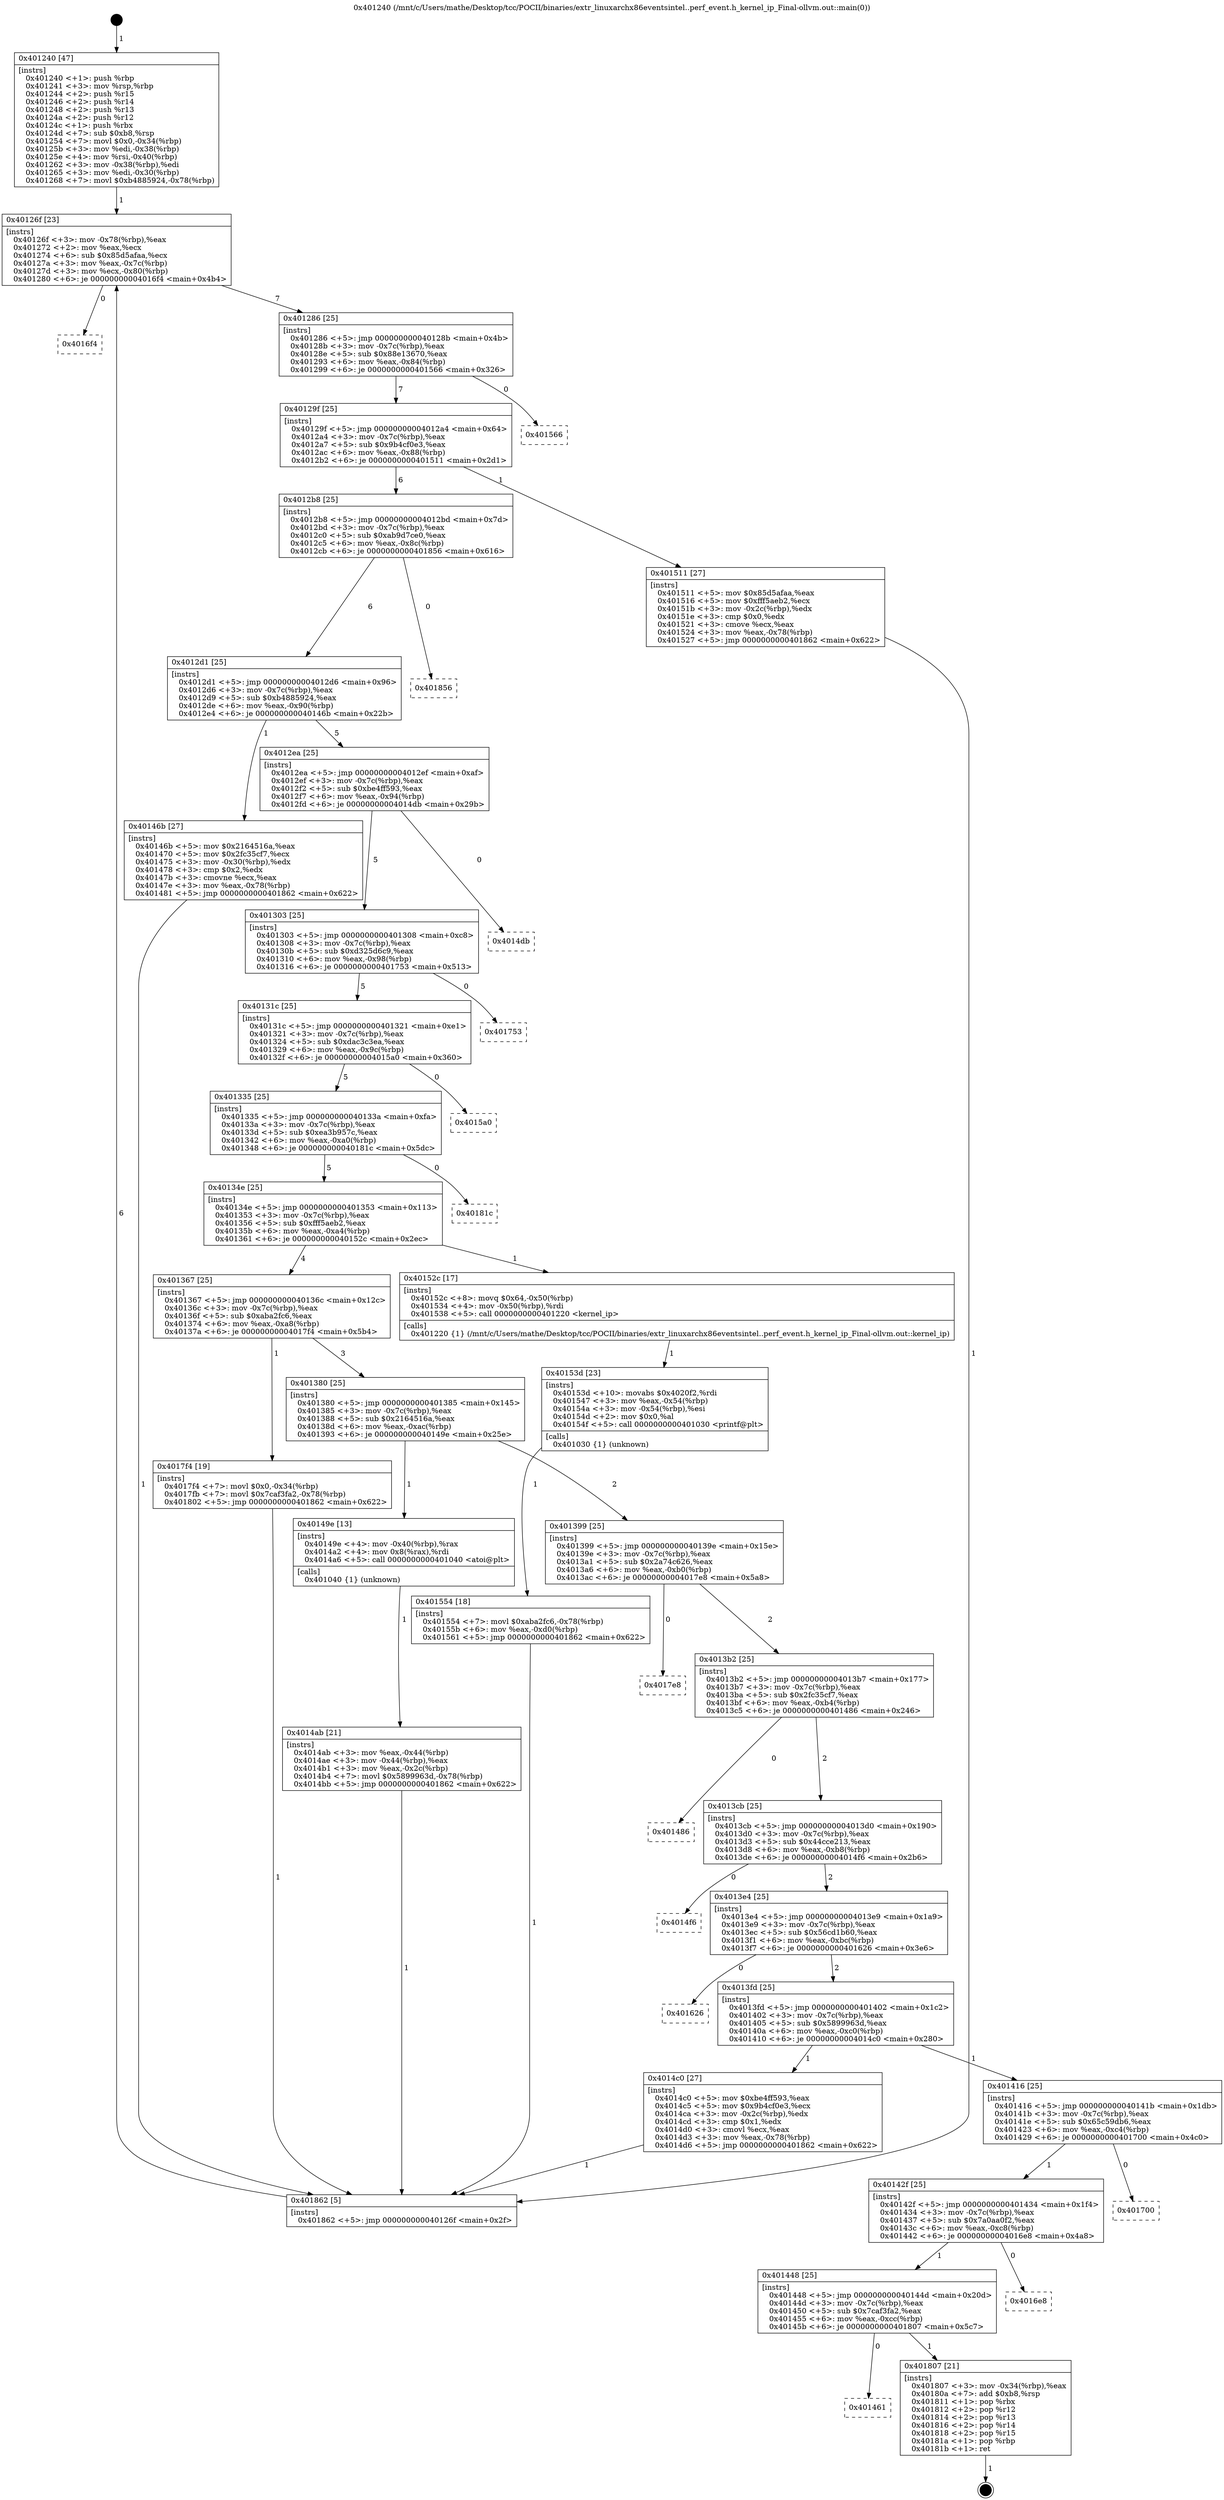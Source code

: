 digraph "0x401240" {
  label = "0x401240 (/mnt/c/Users/mathe/Desktop/tcc/POCII/binaries/extr_linuxarchx86eventsintel..perf_event.h_kernel_ip_Final-ollvm.out::main(0))"
  labelloc = "t"
  node[shape=record]

  Entry [label="",width=0.3,height=0.3,shape=circle,fillcolor=black,style=filled]
  "0x40126f" [label="{
     0x40126f [23]\l
     | [instrs]\l
     &nbsp;&nbsp;0x40126f \<+3\>: mov -0x78(%rbp),%eax\l
     &nbsp;&nbsp;0x401272 \<+2\>: mov %eax,%ecx\l
     &nbsp;&nbsp;0x401274 \<+6\>: sub $0x85d5afaa,%ecx\l
     &nbsp;&nbsp;0x40127a \<+3\>: mov %eax,-0x7c(%rbp)\l
     &nbsp;&nbsp;0x40127d \<+3\>: mov %ecx,-0x80(%rbp)\l
     &nbsp;&nbsp;0x401280 \<+6\>: je 00000000004016f4 \<main+0x4b4\>\l
  }"]
  "0x4016f4" [label="{
     0x4016f4\l
  }", style=dashed]
  "0x401286" [label="{
     0x401286 [25]\l
     | [instrs]\l
     &nbsp;&nbsp;0x401286 \<+5\>: jmp 000000000040128b \<main+0x4b\>\l
     &nbsp;&nbsp;0x40128b \<+3\>: mov -0x7c(%rbp),%eax\l
     &nbsp;&nbsp;0x40128e \<+5\>: sub $0x88e13670,%eax\l
     &nbsp;&nbsp;0x401293 \<+6\>: mov %eax,-0x84(%rbp)\l
     &nbsp;&nbsp;0x401299 \<+6\>: je 0000000000401566 \<main+0x326\>\l
  }"]
  Exit [label="",width=0.3,height=0.3,shape=circle,fillcolor=black,style=filled,peripheries=2]
  "0x401566" [label="{
     0x401566\l
  }", style=dashed]
  "0x40129f" [label="{
     0x40129f [25]\l
     | [instrs]\l
     &nbsp;&nbsp;0x40129f \<+5\>: jmp 00000000004012a4 \<main+0x64\>\l
     &nbsp;&nbsp;0x4012a4 \<+3\>: mov -0x7c(%rbp),%eax\l
     &nbsp;&nbsp;0x4012a7 \<+5\>: sub $0x9b4cf0e3,%eax\l
     &nbsp;&nbsp;0x4012ac \<+6\>: mov %eax,-0x88(%rbp)\l
     &nbsp;&nbsp;0x4012b2 \<+6\>: je 0000000000401511 \<main+0x2d1\>\l
  }"]
  "0x401461" [label="{
     0x401461\l
  }", style=dashed]
  "0x401511" [label="{
     0x401511 [27]\l
     | [instrs]\l
     &nbsp;&nbsp;0x401511 \<+5\>: mov $0x85d5afaa,%eax\l
     &nbsp;&nbsp;0x401516 \<+5\>: mov $0xfff5aeb2,%ecx\l
     &nbsp;&nbsp;0x40151b \<+3\>: mov -0x2c(%rbp),%edx\l
     &nbsp;&nbsp;0x40151e \<+3\>: cmp $0x0,%edx\l
     &nbsp;&nbsp;0x401521 \<+3\>: cmove %ecx,%eax\l
     &nbsp;&nbsp;0x401524 \<+3\>: mov %eax,-0x78(%rbp)\l
     &nbsp;&nbsp;0x401527 \<+5\>: jmp 0000000000401862 \<main+0x622\>\l
  }"]
  "0x4012b8" [label="{
     0x4012b8 [25]\l
     | [instrs]\l
     &nbsp;&nbsp;0x4012b8 \<+5\>: jmp 00000000004012bd \<main+0x7d\>\l
     &nbsp;&nbsp;0x4012bd \<+3\>: mov -0x7c(%rbp),%eax\l
     &nbsp;&nbsp;0x4012c0 \<+5\>: sub $0xab9d7ce0,%eax\l
     &nbsp;&nbsp;0x4012c5 \<+6\>: mov %eax,-0x8c(%rbp)\l
     &nbsp;&nbsp;0x4012cb \<+6\>: je 0000000000401856 \<main+0x616\>\l
  }"]
  "0x401807" [label="{
     0x401807 [21]\l
     | [instrs]\l
     &nbsp;&nbsp;0x401807 \<+3\>: mov -0x34(%rbp),%eax\l
     &nbsp;&nbsp;0x40180a \<+7\>: add $0xb8,%rsp\l
     &nbsp;&nbsp;0x401811 \<+1\>: pop %rbx\l
     &nbsp;&nbsp;0x401812 \<+2\>: pop %r12\l
     &nbsp;&nbsp;0x401814 \<+2\>: pop %r13\l
     &nbsp;&nbsp;0x401816 \<+2\>: pop %r14\l
     &nbsp;&nbsp;0x401818 \<+2\>: pop %r15\l
     &nbsp;&nbsp;0x40181a \<+1\>: pop %rbp\l
     &nbsp;&nbsp;0x40181b \<+1\>: ret\l
  }"]
  "0x401856" [label="{
     0x401856\l
  }", style=dashed]
  "0x4012d1" [label="{
     0x4012d1 [25]\l
     | [instrs]\l
     &nbsp;&nbsp;0x4012d1 \<+5\>: jmp 00000000004012d6 \<main+0x96\>\l
     &nbsp;&nbsp;0x4012d6 \<+3\>: mov -0x7c(%rbp),%eax\l
     &nbsp;&nbsp;0x4012d9 \<+5\>: sub $0xb4885924,%eax\l
     &nbsp;&nbsp;0x4012de \<+6\>: mov %eax,-0x90(%rbp)\l
     &nbsp;&nbsp;0x4012e4 \<+6\>: je 000000000040146b \<main+0x22b\>\l
  }"]
  "0x401448" [label="{
     0x401448 [25]\l
     | [instrs]\l
     &nbsp;&nbsp;0x401448 \<+5\>: jmp 000000000040144d \<main+0x20d\>\l
     &nbsp;&nbsp;0x40144d \<+3\>: mov -0x7c(%rbp),%eax\l
     &nbsp;&nbsp;0x401450 \<+5\>: sub $0x7caf3fa2,%eax\l
     &nbsp;&nbsp;0x401455 \<+6\>: mov %eax,-0xcc(%rbp)\l
     &nbsp;&nbsp;0x40145b \<+6\>: je 0000000000401807 \<main+0x5c7\>\l
  }"]
  "0x40146b" [label="{
     0x40146b [27]\l
     | [instrs]\l
     &nbsp;&nbsp;0x40146b \<+5\>: mov $0x2164516a,%eax\l
     &nbsp;&nbsp;0x401470 \<+5\>: mov $0x2fc35cf7,%ecx\l
     &nbsp;&nbsp;0x401475 \<+3\>: mov -0x30(%rbp),%edx\l
     &nbsp;&nbsp;0x401478 \<+3\>: cmp $0x2,%edx\l
     &nbsp;&nbsp;0x40147b \<+3\>: cmovne %ecx,%eax\l
     &nbsp;&nbsp;0x40147e \<+3\>: mov %eax,-0x78(%rbp)\l
     &nbsp;&nbsp;0x401481 \<+5\>: jmp 0000000000401862 \<main+0x622\>\l
  }"]
  "0x4012ea" [label="{
     0x4012ea [25]\l
     | [instrs]\l
     &nbsp;&nbsp;0x4012ea \<+5\>: jmp 00000000004012ef \<main+0xaf\>\l
     &nbsp;&nbsp;0x4012ef \<+3\>: mov -0x7c(%rbp),%eax\l
     &nbsp;&nbsp;0x4012f2 \<+5\>: sub $0xbe4ff593,%eax\l
     &nbsp;&nbsp;0x4012f7 \<+6\>: mov %eax,-0x94(%rbp)\l
     &nbsp;&nbsp;0x4012fd \<+6\>: je 00000000004014db \<main+0x29b\>\l
  }"]
  "0x401862" [label="{
     0x401862 [5]\l
     | [instrs]\l
     &nbsp;&nbsp;0x401862 \<+5\>: jmp 000000000040126f \<main+0x2f\>\l
  }"]
  "0x401240" [label="{
     0x401240 [47]\l
     | [instrs]\l
     &nbsp;&nbsp;0x401240 \<+1\>: push %rbp\l
     &nbsp;&nbsp;0x401241 \<+3\>: mov %rsp,%rbp\l
     &nbsp;&nbsp;0x401244 \<+2\>: push %r15\l
     &nbsp;&nbsp;0x401246 \<+2\>: push %r14\l
     &nbsp;&nbsp;0x401248 \<+2\>: push %r13\l
     &nbsp;&nbsp;0x40124a \<+2\>: push %r12\l
     &nbsp;&nbsp;0x40124c \<+1\>: push %rbx\l
     &nbsp;&nbsp;0x40124d \<+7\>: sub $0xb8,%rsp\l
     &nbsp;&nbsp;0x401254 \<+7\>: movl $0x0,-0x34(%rbp)\l
     &nbsp;&nbsp;0x40125b \<+3\>: mov %edi,-0x38(%rbp)\l
     &nbsp;&nbsp;0x40125e \<+4\>: mov %rsi,-0x40(%rbp)\l
     &nbsp;&nbsp;0x401262 \<+3\>: mov -0x38(%rbp),%edi\l
     &nbsp;&nbsp;0x401265 \<+3\>: mov %edi,-0x30(%rbp)\l
     &nbsp;&nbsp;0x401268 \<+7\>: movl $0xb4885924,-0x78(%rbp)\l
  }"]
  "0x4016e8" [label="{
     0x4016e8\l
  }", style=dashed]
  "0x4014db" [label="{
     0x4014db\l
  }", style=dashed]
  "0x401303" [label="{
     0x401303 [25]\l
     | [instrs]\l
     &nbsp;&nbsp;0x401303 \<+5\>: jmp 0000000000401308 \<main+0xc8\>\l
     &nbsp;&nbsp;0x401308 \<+3\>: mov -0x7c(%rbp),%eax\l
     &nbsp;&nbsp;0x40130b \<+5\>: sub $0xd325d6c9,%eax\l
     &nbsp;&nbsp;0x401310 \<+6\>: mov %eax,-0x98(%rbp)\l
     &nbsp;&nbsp;0x401316 \<+6\>: je 0000000000401753 \<main+0x513\>\l
  }"]
  "0x40142f" [label="{
     0x40142f [25]\l
     | [instrs]\l
     &nbsp;&nbsp;0x40142f \<+5\>: jmp 0000000000401434 \<main+0x1f4\>\l
     &nbsp;&nbsp;0x401434 \<+3\>: mov -0x7c(%rbp),%eax\l
     &nbsp;&nbsp;0x401437 \<+5\>: sub $0x7a0aa0f2,%eax\l
     &nbsp;&nbsp;0x40143c \<+6\>: mov %eax,-0xc8(%rbp)\l
     &nbsp;&nbsp;0x401442 \<+6\>: je 00000000004016e8 \<main+0x4a8\>\l
  }"]
  "0x401753" [label="{
     0x401753\l
  }", style=dashed]
  "0x40131c" [label="{
     0x40131c [25]\l
     | [instrs]\l
     &nbsp;&nbsp;0x40131c \<+5\>: jmp 0000000000401321 \<main+0xe1\>\l
     &nbsp;&nbsp;0x401321 \<+3\>: mov -0x7c(%rbp),%eax\l
     &nbsp;&nbsp;0x401324 \<+5\>: sub $0xdac3c3ea,%eax\l
     &nbsp;&nbsp;0x401329 \<+6\>: mov %eax,-0x9c(%rbp)\l
     &nbsp;&nbsp;0x40132f \<+6\>: je 00000000004015a0 \<main+0x360\>\l
  }"]
  "0x401700" [label="{
     0x401700\l
  }", style=dashed]
  "0x4015a0" [label="{
     0x4015a0\l
  }", style=dashed]
  "0x401335" [label="{
     0x401335 [25]\l
     | [instrs]\l
     &nbsp;&nbsp;0x401335 \<+5\>: jmp 000000000040133a \<main+0xfa\>\l
     &nbsp;&nbsp;0x40133a \<+3\>: mov -0x7c(%rbp),%eax\l
     &nbsp;&nbsp;0x40133d \<+5\>: sub $0xea3b957c,%eax\l
     &nbsp;&nbsp;0x401342 \<+6\>: mov %eax,-0xa0(%rbp)\l
     &nbsp;&nbsp;0x401348 \<+6\>: je 000000000040181c \<main+0x5dc\>\l
  }"]
  "0x401554" [label="{
     0x401554 [18]\l
     | [instrs]\l
     &nbsp;&nbsp;0x401554 \<+7\>: movl $0xaba2fc6,-0x78(%rbp)\l
     &nbsp;&nbsp;0x40155b \<+6\>: mov %eax,-0xd0(%rbp)\l
     &nbsp;&nbsp;0x401561 \<+5\>: jmp 0000000000401862 \<main+0x622\>\l
  }"]
  "0x40181c" [label="{
     0x40181c\l
  }", style=dashed]
  "0x40134e" [label="{
     0x40134e [25]\l
     | [instrs]\l
     &nbsp;&nbsp;0x40134e \<+5\>: jmp 0000000000401353 \<main+0x113\>\l
     &nbsp;&nbsp;0x401353 \<+3\>: mov -0x7c(%rbp),%eax\l
     &nbsp;&nbsp;0x401356 \<+5\>: sub $0xfff5aeb2,%eax\l
     &nbsp;&nbsp;0x40135b \<+6\>: mov %eax,-0xa4(%rbp)\l
     &nbsp;&nbsp;0x401361 \<+6\>: je 000000000040152c \<main+0x2ec\>\l
  }"]
  "0x40153d" [label="{
     0x40153d [23]\l
     | [instrs]\l
     &nbsp;&nbsp;0x40153d \<+10\>: movabs $0x4020f2,%rdi\l
     &nbsp;&nbsp;0x401547 \<+3\>: mov %eax,-0x54(%rbp)\l
     &nbsp;&nbsp;0x40154a \<+3\>: mov -0x54(%rbp),%esi\l
     &nbsp;&nbsp;0x40154d \<+2\>: mov $0x0,%al\l
     &nbsp;&nbsp;0x40154f \<+5\>: call 0000000000401030 \<printf@plt\>\l
     | [calls]\l
     &nbsp;&nbsp;0x401030 \{1\} (unknown)\l
  }"]
  "0x40152c" [label="{
     0x40152c [17]\l
     | [instrs]\l
     &nbsp;&nbsp;0x40152c \<+8\>: movq $0x64,-0x50(%rbp)\l
     &nbsp;&nbsp;0x401534 \<+4\>: mov -0x50(%rbp),%rdi\l
     &nbsp;&nbsp;0x401538 \<+5\>: call 0000000000401220 \<kernel_ip\>\l
     | [calls]\l
     &nbsp;&nbsp;0x401220 \{1\} (/mnt/c/Users/mathe/Desktop/tcc/POCII/binaries/extr_linuxarchx86eventsintel..perf_event.h_kernel_ip_Final-ollvm.out::kernel_ip)\l
  }"]
  "0x401367" [label="{
     0x401367 [25]\l
     | [instrs]\l
     &nbsp;&nbsp;0x401367 \<+5\>: jmp 000000000040136c \<main+0x12c\>\l
     &nbsp;&nbsp;0x40136c \<+3\>: mov -0x7c(%rbp),%eax\l
     &nbsp;&nbsp;0x40136f \<+5\>: sub $0xaba2fc6,%eax\l
     &nbsp;&nbsp;0x401374 \<+6\>: mov %eax,-0xa8(%rbp)\l
     &nbsp;&nbsp;0x40137a \<+6\>: je 00000000004017f4 \<main+0x5b4\>\l
  }"]
  "0x401416" [label="{
     0x401416 [25]\l
     | [instrs]\l
     &nbsp;&nbsp;0x401416 \<+5\>: jmp 000000000040141b \<main+0x1db\>\l
     &nbsp;&nbsp;0x40141b \<+3\>: mov -0x7c(%rbp),%eax\l
     &nbsp;&nbsp;0x40141e \<+5\>: sub $0x65c59db6,%eax\l
     &nbsp;&nbsp;0x401423 \<+6\>: mov %eax,-0xc4(%rbp)\l
     &nbsp;&nbsp;0x401429 \<+6\>: je 0000000000401700 \<main+0x4c0\>\l
  }"]
  "0x4017f4" [label="{
     0x4017f4 [19]\l
     | [instrs]\l
     &nbsp;&nbsp;0x4017f4 \<+7\>: movl $0x0,-0x34(%rbp)\l
     &nbsp;&nbsp;0x4017fb \<+7\>: movl $0x7caf3fa2,-0x78(%rbp)\l
     &nbsp;&nbsp;0x401802 \<+5\>: jmp 0000000000401862 \<main+0x622\>\l
  }"]
  "0x401380" [label="{
     0x401380 [25]\l
     | [instrs]\l
     &nbsp;&nbsp;0x401380 \<+5\>: jmp 0000000000401385 \<main+0x145\>\l
     &nbsp;&nbsp;0x401385 \<+3\>: mov -0x7c(%rbp),%eax\l
     &nbsp;&nbsp;0x401388 \<+5\>: sub $0x2164516a,%eax\l
     &nbsp;&nbsp;0x40138d \<+6\>: mov %eax,-0xac(%rbp)\l
     &nbsp;&nbsp;0x401393 \<+6\>: je 000000000040149e \<main+0x25e\>\l
  }"]
  "0x4014c0" [label="{
     0x4014c0 [27]\l
     | [instrs]\l
     &nbsp;&nbsp;0x4014c0 \<+5\>: mov $0xbe4ff593,%eax\l
     &nbsp;&nbsp;0x4014c5 \<+5\>: mov $0x9b4cf0e3,%ecx\l
     &nbsp;&nbsp;0x4014ca \<+3\>: mov -0x2c(%rbp),%edx\l
     &nbsp;&nbsp;0x4014cd \<+3\>: cmp $0x1,%edx\l
     &nbsp;&nbsp;0x4014d0 \<+3\>: cmovl %ecx,%eax\l
     &nbsp;&nbsp;0x4014d3 \<+3\>: mov %eax,-0x78(%rbp)\l
     &nbsp;&nbsp;0x4014d6 \<+5\>: jmp 0000000000401862 \<main+0x622\>\l
  }"]
  "0x40149e" [label="{
     0x40149e [13]\l
     | [instrs]\l
     &nbsp;&nbsp;0x40149e \<+4\>: mov -0x40(%rbp),%rax\l
     &nbsp;&nbsp;0x4014a2 \<+4\>: mov 0x8(%rax),%rdi\l
     &nbsp;&nbsp;0x4014a6 \<+5\>: call 0000000000401040 \<atoi@plt\>\l
     | [calls]\l
     &nbsp;&nbsp;0x401040 \{1\} (unknown)\l
  }"]
  "0x401399" [label="{
     0x401399 [25]\l
     | [instrs]\l
     &nbsp;&nbsp;0x401399 \<+5\>: jmp 000000000040139e \<main+0x15e\>\l
     &nbsp;&nbsp;0x40139e \<+3\>: mov -0x7c(%rbp),%eax\l
     &nbsp;&nbsp;0x4013a1 \<+5\>: sub $0x2a74c626,%eax\l
     &nbsp;&nbsp;0x4013a6 \<+6\>: mov %eax,-0xb0(%rbp)\l
     &nbsp;&nbsp;0x4013ac \<+6\>: je 00000000004017e8 \<main+0x5a8\>\l
  }"]
  "0x4014ab" [label="{
     0x4014ab [21]\l
     | [instrs]\l
     &nbsp;&nbsp;0x4014ab \<+3\>: mov %eax,-0x44(%rbp)\l
     &nbsp;&nbsp;0x4014ae \<+3\>: mov -0x44(%rbp),%eax\l
     &nbsp;&nbsp;0x4014b1 \<+3\>: mov %eax,-0x2c(%rbp)\l
     &nbsp;&nbsp;0x4014b4 \<+7\>: movl $0x5899963d,-0x78(%rbp)\l
     &nbsp;&nbsp;0x4014bb \<+5\>: jmp 0000000000401862 \<main+0x622\>\l
  }"]
  "0x4013fd" [label="{
     0x4013fd [25]\l
     | [instrs]\l
     &nbsp;&nbsp;0x4013fd \<+5\>: jmp 0000000000401402 \<main+0x1c2\>\l
     &nbsp;&nbsp;0x401402 \<+3\>: mov -0x7c(%rbp),%eax\l
     &nbsp;&nbsp;0x401405 \<+5\>: sub $0x5899963d,%eax\l
     &nbsp;&nbsp;0x40140a \<+6\>: mov %eax,-0xc0(%rbp)\l
     &nbsp;&nbsp;0x401410 \<+6\>: je 00000000004014c0 \<main+0x280\>\l
  }"]
  "0x4017e8" [label="{
     0x4017e8\l
  }", style=dashed]
  "0x4013b2" [label="{
     0x4013b2 [25]\l
     | [instrs]\l
     &nbsp;&nbsp;0x4013b2 \<+5\>: jmp 00000000004013b7 \<main+0x177\>\l
     &nbsp;&nbsp;0x4013b7 \<+3\>: mov -0x7c(%rbp),%eax\l
     &nbsp;&nbsp;0x4013ba \<+5\>: sub $0x2fc35cf7,%eax\l
     &nbsp;&nbsp;0x4013bf \<+6\>: mov %eax,-0xb4(%rbp)\l
     &nbsp;&nbsp;0x4013c5 \<+6\>: je 0000000000401486 \<main+0x246\>\l
  }"]
  "0x401626" [label="{
     0x401626\l
  }", style=dashed]
  "0x401486" [label="{
     0x401486\l
  }", style=dashed]
  "0x4013cb" [label="{
     0x4013cb [25]\l
     | [instrs]\l
     &nbsp;&nbsp;0x4013cb \<+5\>: jmp 00000000004013d0 \<main+0x190\>\l
     &nbsp;&nbsp;0x4013d0 \<+3\>: mov -0x7c(%rbp),%eax\l
     &nbsp;&nbsp;0x4013d3 \<+5\>: sub $0x44cce213,%eax\l
     &nbsp;&nbsp;0x4013d8 \<+6\>: mov %eax,-0xb8(%rbp)\l
     &nbsp;&nbsp;0x4013de \<+6\>: je 00000000004014f6 \<main+0x2b6\>\l
  }"]
  "0x4013e4" [label="{
     0x4013e4 [25]\l
     | [instrs]\l
     &nbsp;&nbsp;0x4013e4 \<+5\>: jmp 00000000004013e9 \<main+0x1a9\>\l
     &nbsp;&nbsp;0x4013e9 \<+3\>: mov -0x7c(%rbp),%eax\l
     &nbsp;&nbsp;0x4013ec \<+5\>: sub $0x56cd1b60,%eax\l
     &nbsp;&nbsp;0x4013f1 \<+6\>: mov %eax,-0xbc(%rbp)\l
     &nbsp;&nbsp;0x4013f7 \<+6\>: je 0000000000401626 \<main+0x3e6\>\l
  }"]
  "0x4014f6" [label="{
     0x4014f6\l
  }", style=dashed]
  Entry -> "0x401240" [label=" 1"]
  "0x40126f" -> "0x4016f4" [label=" 0"]
  "0x40126f" -> "0x401286" [label=" 7"]
  "0x401807" -> Exit [label=" 1"]
  "0x401286" -> "0x401566" [label=" 0"]
  "0x401286" -> "0x40129f" [label=" 7"]
  "0x401448" -> "0x401461" [label=" 0"]
  "0x40129f" -> "0x401511" [label=" 1"]
  "0x40129f" -> "0x4012b8" [label=" 6"]
  "0x401448" -> "0x401807" [label=" 1"]
  "0x4012b8" -> "0x401856" [label=" 0"]
  "0x4012b8" -> "0x4012d1" [label=" 6"]
  "0x40142f" -> "0x401448" [label=" 1"]
  "0x4012d1" -> "0x40146b" [label=" 1"]
  "0x4012d1" -> "0x4012ea" [label=" 5"]
  "0x40146b" -> "0x401862" [label=" 1"]
  "0x401240" -> "0x40126f" [label=" 1"]
  "0x401862" -> "0x40126f" [label=" 6"]
  "0x40142f" -> "0x4016e8" [label=" 0"]
  "0x4012ea" -> "0x4014db" [label=" 0"]
  "0x4012ea" -> "0x401303" [label=" 5"]
  "0x401416" -> "0x40142f" [label=" 1"]
  "0x401303" -> "0x401753" [label=" 0"]
  "0x401303" -> "0x40131c" [label=" 5"]
  "0x401416" -> "0x401700" [label=" 0"]
  "0x40131c" -> "0x4015a0" [label=" 0"]
  "0x40131c" -> "0x401335" [label=" 5"]
  "0x4017f4" -> "0x401862" [label=" 1"]
  "0x401335" -> "0x40181c" [label=" 0"]
  "0x401335" -> "0x40134e" [label=" 5"]
  "0x401554" -> "0x401862" [label=" 1"]
  "0x40134e" -> "0x40152c" [label=" 1"]
  "0x40134e" -> "0x401367" [label=" 4"]
  "0x40153d" -> "0x401554" [label=" 1"]
  "0x401367" -> "0x4017f4" [label=" 1"]
  "0x401367" -> "0x401380" [label=" 3"]
  "0x40152c" -> "0x40153d" [label=" 1"]
  "0x401380" -> "0x40149e" [label=" 1"]
  "0x401380" -> "0x401399" [label=" 2"]
  "0x40149e" -> "0x4014ab" [label=" 1"]
  "0x4014ab" -> "0x401862" [label=" 1"]
  "0x401511" -> "0x401862" [label=" 1"]
  "0x401399" -> "0x4017e8" [label=" 0"]
  "0x401399" -> "0x4013b2" [label=" 2"]
  "0x4013fd" -> "0x401416" [label=" 1"]
  "0x4013b2" -> "0x401486" [label=" 0"]
  "0x4013b2" -> "0x4013cb" [label=" 2"]
  "0x4013fd" -> "0x4014c0" [label=" 1"]
  "0x4013cb" -> "0x4014f6" [label=" 0"]
  "0x4013cb" -> "0x4013e4" [label=" 2"]
  "0x4014c0" -> "0x401862" [label=" 1"]
  "0x4013e4" -> "0x401626" [label=" 0"]
  "0x4013e4" -> "0x4013fd" [label=" 2"]
}
